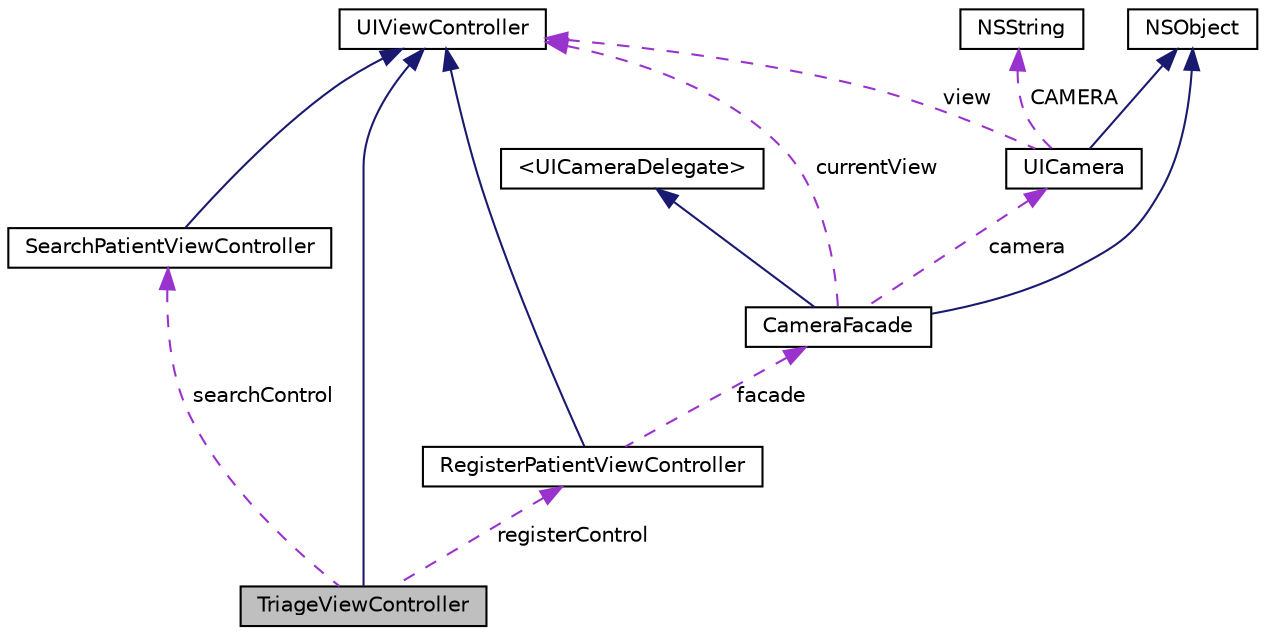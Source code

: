 digraph G
{
  edge [fontname="Helvetica",fontsize="10",labelfontname="Helvetica",labelfontsize="10"];
  node [fontname="Helvetica",fontsize="10",shape=record];
  Node1 [label="TriageViewController",height=0.2,width=0.4,color="black", fillcolor="grey75", style="filled" fontcolor="black"];
  Node2 -> Node1 [dir="back",color="midnightblue",fontsize="10",style="solid",fontname="Helvetica"];
  Node2 [label="UIViewController",height=0.2,width=0.4,color="black", fillcolor="white", style="filled",URL="$class_u_i_view_controller.html"];
  Node3 -> Node1 [dir="back",color="darkorchid3",fontsize="10",style="dashed",label=" registerControl" ,fontname="Helvetica"];
  Node3 [label="RegisterPatientViewController",height=0.2,width=0.4,color="black", fillcolor="white", style="filled",URL="$interface_register_patient_view_controller.html"];
  Node2 -> Node3 [dir="back",color="midnightblue",fontsize="10",style="solid",fontname="Helvetica"];
  Node4 -> Node3 [dir="back",color="darkorchid3",fontsize="10",style="dashed",label=" facade" ,fontname="Helvetica"];
  Node4 [label="CameraFacade",height=0.2,width=0.4,color="black", fillcolor="white", style="filled",URL="$interface_camera_facade.html"];
  Node5 -> Node4 [dir="back",color="midnightblue",fontsize="10",style="solid",fontname="Helvetica"];
  Node5 [label="NSObject",height=0.2,width=0.4,color="black", fillcolor="white", style="filled",URL="$class_n_s_object.html"];
  Node6 -> Node4 [dir="back",color="midnightblue",fontsize="10",style="solid",fontname="Helvetica"];
  Node6 [label="\<UICameraDelegate\>",height=0.2,width=0.4,color="black", fillcolor="white", style="filled",URL="$protocol_u_i_camera_delegate-p.html"];
  Node7 -> Node4 [dir="back",color="darkorchid3",fontsize="10",style="dashed",label=" camera" ,fontname="Helvetica"];
  Node7 [label="UICamera",height=0.2,width=0.4,color="black", fillcolor="white", style="filled",URL="$interface_u_i_camera.html"];
  Node5 -> Node7 [dir="back",color="midnightblue",fontsize="10",style="solid",fontname="Helvetica"];
  Node2 -> Node7 [dir="back",color="darkorchid3",fontsize="10",style="dashed",label=" view" ,fontname="Helvetica"];
  Node8 -> Node7 [dir="back",color="darkorchid3",fontsize="10",style="dashed",label=" CAMERA" ,fontname="Helvetica"];
  Node8 [label="NSString",height=0.2,width=0.4,color="black", fillcolor="white", style="filled",URL="$class_n_s_string.html"];
  Node2 -> Node4 [dir="back",color="darkorchid3",fontsize="10",style="dashed",label=" currentView" ,fontname="Helvetica"];
  Node9 -> Node1 [dir="back",color="darkorchid3",fontsize="10",style="dashed",label=" searchControl" ,fontname="Helvetica"];
  Node9 [label="SearchPatientViewController",height=0.2,width=0.4,color="black", fillcolor="white", style="filled",URL="$interface_search_patient_view_controller.html"];
  Node2 -> Node9 [dir="back",color="midnightblue",fontsize="10",style="solid",fontname="Helvetica"];
}
